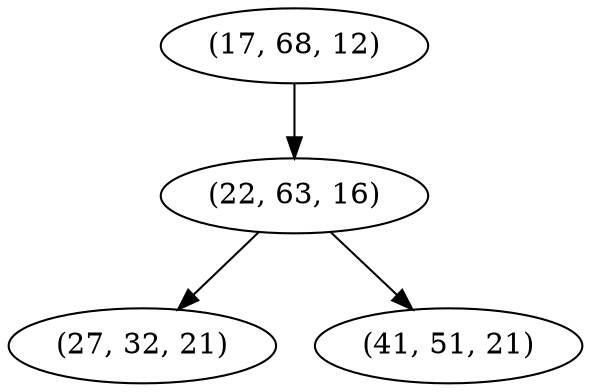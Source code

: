 digraph tree {
    "(17, 68, 12)";
    "(22, 63, 16)";
    "(27, 32, 21)";
    "(41, 51, 21)";
    "(17, 68, 12)" -> "(22, 63, 16)";
    "(22, 63, 16)" -> "(27, 32, 21)";
    "(22, 63, 16)" -> "(41, 51, 21)";
}
